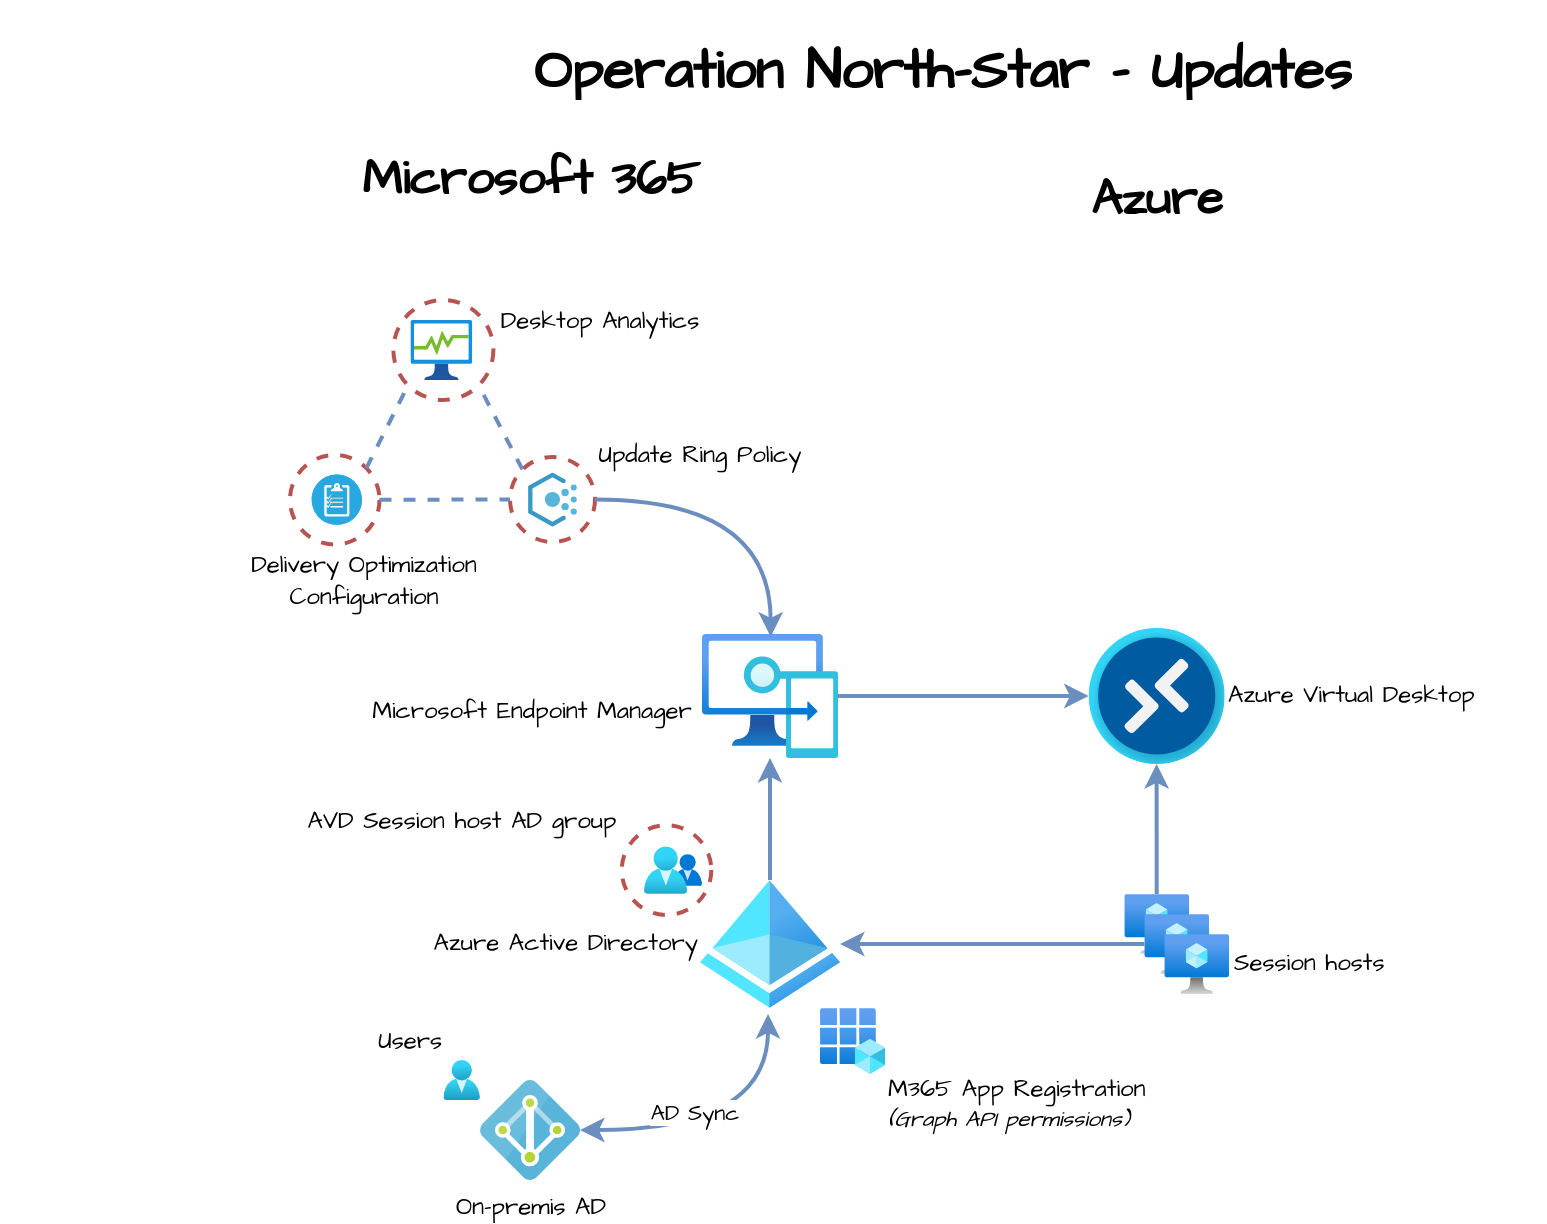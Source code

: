 <mxfile version="15.5.2" type="github">
  <diagram id="XPhHHCLm-9Wgk9YLsKPm" name="Page-1">
    <mxGraphModel dx="1953" dy="1800" grid="1" gridSize="10" guides="1" tooltips="1" connect="1" arrows="1" fold="1" page="1" pageScale="1" pageWidth="850" pageHeight="1100" math="0" shadow="0">
      <root>
        <mxCell id="0" />
        <mxCell id="1" parent="0" />
        <mxCell id="nBsCWUYdzX43SWLqqMjy-1" value="Azure Virtual Desktop" style="aspect=fixed;html=1;points=[];align=left;image;fontSize=12;image=img/lib/azure2/other/Windows_Virtual_Desktop.svg;labelPosition=right;verticalLabelPosition=middle;verticalAlign=middle;fontFamily=Architects Daughter;fontSource=https%3A%2F%2Ffonts.googleapis.com%2Fcss%3Ffamily%3DArchitects%2BDaughter;" parent="1" vertex="1">
          <mxGeometry x="434.34" y="174" width="68" height="68" as="geometry" />
        </mxCell>
        <mxCell id="nBsCWUYdzX43SWLqqMjy-2" value="" style="aspect=fixed;html=1;points=[];align=left;image;fontSize=12;image=img/lib/azure2/identity/App_Registrations.svg;labelPosition=right;verticalLabelPosition=middle;verticalAlign=middle;fontFamily=Architects Daughter;fontSource=https%3A%2F%2Ffonts.googleapis.com%2Fcss%3Ffamily%3DArchitects%2BDaughter;" parent="1" vertex="1">
          <mxGeometry x="300" y="364" width="32.49" height="33" as="geometry" />
        </mxCell>
        <mxCell id="nBsCWUYdzX43SWLqqMjy-15" style="edgeStyle=orthogonalEdgeStyle;curved=1;orthogonalLoop=1;jettySize=auto;html=1;strokeWidth=2;fillColor=#dae8fc;strokeColor=#6c8ebf;" parent="1" source="nBsCWUYdzX43SWLqqMjy-3" target="nBsCWUYdzX43SWLqqMjy-13" edge="1">
          <mxGeometry relative="1" as="geometry" />
        </mxCell>
        <mxCell id="nBsCWUYdzX43SWLqqMjy-3" value="Azure Active Directory" style="aspect=fixed;html=1;points=[];align=right;image;fontSize=12;image=img/lib/azure2/identity/Azure_Active_Directory.svg;labelPosition=left;verticalLabelPosition=middle;verticalAlign=middle;fontFamily=Architects Daughter;fontSource=https%3A%2F%2Ffonts.googleapis.com%2Fcss%3Ffamily%3DArchitects%2BDaughter;" parent="1" vertex="1">
          <mxGeometry x="240" y="300" width="70" height="64" as="geometry" />
        </mxCell>
        <mxCell id="nBsCWUYdzX43SWLqqMjy-8" style="edgeStyle=orthogonalEdgeStyle;orthogonalLoop=1;jettySize=auto;html=1;fillColor=#dae8fc;strokeColor=#6c8ebf;curved=1;strokeWidth=2;" parent="1" source="nBsCWUYdzX43SWLqqMjy-4" target="nBsCWUYdzX43SWLqqMjy-1" edge="1">
          <mxGeometry relative="1" as="geometry" />
        </mxCell>
        <mxCell id="nBsCWUYdzX43SWLqqMjy-4" value="" style="aspect=fixed;html=1;points=[];align=center;image;fontSize=12;image=img/lib/azure2/compute/Virtual_Machine.svg;" parent="1" vertex="1">
          <mxGeometry x="452.17" y="307" width="32.34" height="30" as="geometry" />
        </mxCell>
        <mxCell id="nBsCWUYdzX43SWLqqMjy-11" style="edgeStyle=orthogonalEdgeStyle;curved=1;orthogonalLoop=1;jettySize=auto;html=1;strokeWidth=2;fillColor=#dae8fc;strokeColor=#6c8ebf;" parent="1" source="nBsCWUYdzX43SWLqqMjy-5" target="nBsCWUYdzX43SWLqqMjy-3" edge="1">
          <mxGeometry relative="1" as="geometry" />
        </mxCell>
        <mxCell id="nBsCWUYdzX43SWLqqMjy-5" value="" style="aspect=fixed;html=1;points=[];align=left;image;fontSize=12;image=img/lib/azure2/compute/Virtual_Machine.svg;labelPosition=right;verticalLabelPosition=middle;verticalAlign=middle;" parent="1" vertex="1">
          <mxGeometry x="462.17" y="317" width="32.34" height="30" as="geometry" />
        </mxCell>
        <mxCell id="nBsCWUYdzX43SWLqqMjy-6" value="Session hosts" style="aspect=fixed;html=1;points=[];align=left;image;fontSize=12;image=img/lib/azure2/compute/Virtual_Machine.svg;labelPosition=right;verticalLabelPosition=middle;verticalAlign=middle;fontFamily=Architects Daughter;fontSource=https%3A%2F%2Ffonts.googleapis.com%2Fcss%3Ffamily%3DArchitects%2BDaughter;" parent="1" vertex="1">
          <mxGeometry x="472.17" y="327" width="32.34" height="30" as="geometry" />
        </mxCell>
        <mxCell id="nBsCWUYdzX43SWLqqMjy-14" style="edgeStyle=orthogonalEdgeStyle;curved=1;orthogonalLoop=1;jettySize=auto;html=1;strokeWidth=2;fillColor=#dae8fc;strokeColor=#6c8ebf;" parent="1" source="nBsCWUYdzX43SWLqqMjy-13" target="nBsCWUYdzX43SWLqqMjy-1" edge="1">
          <mxGeometry relative="1" as="geometry" />
        </mxCell>
        <mxCell id="nBsCWUYdzX43SWLqqMjy-13" value="" style="aspect=fixed;html=1;points=[];align=right;image;fontSize=12;image=img/lib/azure2/intune/Intune.svg;labelPosition=left;verticalLabelPosition=bottom;verticalAlign=top;fontFamily=Architects Daughter;fontSource=https%3A%2F%2Ffonts.googleapis.com%2Fcss%3Ffamily%3DArchitects%2BDaughter;" parent="1" vertex="1">
          <mxGeometry x="241" y="177" width="68" height="62" as="geometry" />
        </mxCell>
        <mxCell id="nBsCWUYdzX43SWLqqMjy-19" style="edgeStyle=orthogonalEdgeStyle;curved=1;orthogonalLoop=1;jettySize=auto;html=1;entryX=0.486;entryY=1.047;entryDx=0;entryDy=0;entryPerimeter=0;strokeWidth=2;fillColor=#dae8fc;strokeColor=#6c8ebf;startArrow=classic;startFill=1;" parent="1" source="nBsCWUYdzX43SWLqqMjy-18" target="nBsCWUYdzX43SWLqqMjy-3" edge="1">
          <mxGeometry relative="1" as="geometry" />
        </mxCell>
        <mxCell id="nBsCWUYdzX43SWLqqMjy-20" value="AD Sync" style="edgeLabel;html=1;align=center;verticalAlign=middle;resizable=0;points=[];fontFamily=Architects Daughter;fontSource=https%3A%2F%2Ffonts.googleapis.com%2Fcss%3Ffamily%3DArchitects%2BDaughter;" parent="nBsCWUYdzX43SWLqqMjy-19" vertex="1" connectable="0">
          <mxGeometry x="-0.25" y="9" relative="1" as="geometry">
            <mxPoint as="offset" />
          </mxGeometry>
        </mxCell>
        <mxCell id="nBsCWUYdzX43SWLqqMjy-18" value="On-premis AD" style="sketch=0;aspect=fixed;html=1;points=[];align=center;image;fontSize=12;image=img/lib/mscae/Active_Directory.svg;fontFamily=Architects Daughter;fontSource=https%3A%2F%2Ffonts.googleapis.com%2Fcss%3Ffamily%3DArchitects%2BDaughter;" parent="1" vertex="1">
          <mxGeometry x="130" y="400" width="50" height="50" as="geometry" />
        </mxCell>
        <mxCell id="nBsCWUYdzX43SWLqqMjy-27" value="&lt;h1 style=&quot;font-size: 28px&quot;&gt;&lt;font style=&quot;font-size: 28px&quot;&gt;Operation North-Star - Updates&lt;/font&gt;&lt;/h1&gt;" style="text;html=1;strokeColor=none;fillColor=none;spacing=5;spacingTop=-20;whiteSpace=wrap;overflow=hidden;rounded=0;fontFamily=Architects Daughter;fontSource=https%3A%2F%2Ffonts.googleapis.com%2Fcss%3Ffamily%3DArchitects%2BDaughter;fontSize=28;" parent="1" vertex="1">
          <mxGeometry x="152.49" y="-130" width="510" height="40" as="geometry" />
        </mxCell>
        <mxCell id="nBsCWUYdzX43SWLqqMjy-40" value="Azure" style="text;strokeColor=none;fillColor=none;html=1;fontSize=24;fontStyle=1;verticalAlign=middle;align=center;fontFamily=Architects Daughter;fontSource=https%3A%2F%2Ffonts.googleapis.com%2Fcss%3Ffamily%3DArchitects%2BDaughter;" parent="1" vertex="1">
          <mxGeometry x="418.34" y="-60" width="100" height="40" as="geometry" />
        </mxCell>
        <mxCell id="nBsCWUYdzX43SWLqqMjy-55" value="Microsoft 365" style="text;strokeColor=none;fillColor=none;html=1;fontSize=24;fontStyle=1;verticalAlign=middle;align=center;fontFamily=Architects Daughter;fontSource=https%3A%2F%2Ffonts.googleapis.com%2Fcss%3Ffamily%3DArchitects%2BDaughter;" parent="1" vertex="1">
          <mxGeometry x="105" y="-70" width="100" height="40" as="geometry" />
        </mxCell>
        <mxCell id="nBsCWUYdzX43SWLqqMjy-62" value="" style="aspect=fixed;html=1;points=[];align=right;image;fontSize=12;image=img/lib/azure2/identity/Groups.svg;dashed=1;fontFamily=Architects Daughter;fontSource=https%3A%2F%2Ffonts.googleapis.com%2Fcss%3Ffamily%3DArchitects%2BDaughter;fontColor=#000000;strokeWidth=3;fillColor=none;labelPosition=left;verticalLabelPosition=top;verticalAlign=bottom;" parent="1" vertex="1">
          <mxGeometry x="212" y="283.12" width="29" height="23.88" as="geometry" />
        </mxCell>
        <mxCell id="nBsCWUYdzX43SWLqqMjy-63" value="Users" style="aspect=fixed;html=1;points=[];align=right;image;fontSize=12;image=img/lib/azure2/identity/Users.svg;dashed=1;fontFamily=Architects Daughter;fontSource=https%3A%2F%2Ffonts.googleapis.com%2Fcss%3Ffamily%3DArchitects%2BDaughter;fontColor=#000000;strokeWidth=3;fillColor=none;labelPosition=left;verticalLabelPosition=top;verticalAlign=bottom;" parent="1" vertex="1">
          <mxGeometry x="111.71" y="390" width="18.29" height="20" as="geometry" />
        </mxCell>
        <mxCell id="A9tMjpqkmuNuvl3mLpHb-4" value="&lt;span style=&quot;font-family: &amp;#34;architects daughter&amp;#34; ; text-align: right ; background-color: rgb(255 , 255 , 255)&quot;&gt;AVD Session host AD group&lt;/span&gt;" style="text;html=1;strokeColor=none;fillColor=none;align=center;verticalAlign=middle;whiteSpace=wrap;rounded=0;dashed=1;" parent="1" vertex="1">
          <mxGeometry x="40.86" y="260" width="160" height="20" as="geometry" />
        </mxCell>
        <mxCell id="A9tMjpqkmuNuvl3mLpHb-6" value="&lt;span style=&quot;color: rgb(0 , 0 , 0) ; font-family: &amp;#34;architects daughter&amp;#34; ; font-size: 12px ; font-style: normal ; font-weight: 400 ; letter-spacing: normal ; text-align: left ; text-indent: 0px ; text-transform: none ; word-spacing: 0px ; background-color: rgb(255 , 255 , 255) ; display: inline ; float: none&quot;&gt;M365 App Registration&lt;/span&gt;&lt;br style=&quot;color: rgb(0 , 0 , 0) ; font-family: &amp;#34;architects daughter&amp;#34; ; font-size: 12px ; font-style: normal ; font-weight: 400 ; letter-spacing: normal ; text-align: left ; text-indent: 0px ; text-transform: none ; word-spacing: 0px&quot;&gt;&lt;font style=&quot;color: rgb(0 , 0 , 0) ; font-family: &amp;#34;architects daughter&amp;#34; ; font-style: normal ; font-weight: 400 ; letter-spacing: normal ; text-align: left ; text-indent: 0px ; text-transform: none ; word-spacing: 0px&quot; size=&quot;1&quot;&gt;&lt;i style=&quot;font-size: 11px&quot;&gt;(Graph API permissions)&lt;/i&gt;&lt;/font&gt;" style="text;whiteSpace=wrap;html=1;" parent="1" vertex="1">
          <mxGeometry x="332.49" y="390" width="150" height="50" as="geometry" />
        </mxCell>
        <mxCell id="SXY2PGrCGi5gm-ooBNrk-11" value="" style="ellipse;whiteSpace=wrap;html=1;aspect=fixed;dashed=1;strokeWidth=2;strokeColor=#b85450;fillColor=none;" parent="1" vertex="1">
          <mxGeometry x="200.86" y="272.65" width="44.81" height="44.81" as="geometry" />
        </mxCell>
        <mxCell id="JnPFrYWUim7QjzS_rn2U-6" value="" style="group" parent="1" vertex="1" connectable="0">
          <mxGeometry x="-110" y="-10" width="430" height="142.25" as="geometry" />
        </mxCell>
        <mxCell id="d7Z2iAcqk1f-dhNnv_J7-3" value="" style="ellipse;whiteSpace=wrap;html=1;aspect=fixed;dashed=1;strokeWidth=2;strokeColor=#b85450;fillColor=none;" parent="JnPFrYWUim7QjzS_rn2U-6" vertex="1">
          <mxGeometry x="145" y="97.5" width="44.75" height="44.75" as="geometry" />
        </mxCell>
        <mxCell id="JnPFrYWUim7QjzS_rn2U-5" value="" style="group" parent="JnPFrYWUim7QjzS_rn2U-6" vertex="1" connectable="0">
          <mxGeometry width="430" height="141" as="geometry" />
        </mxCell>
        <mxCell id="_bpsfl8kZRqbAkMUSs4C-2" value="&lt;span style=&quot;font-family: &amp;#34;architects daughter&amp;#34; ; text-align: right ; background-color: rgb(255 , 255 , 255)&quot;&gt;Update Ring Policy&lt;br&gt;&lt;/span&gt;" style="text;html=1;strokeColor=none;fillColor=none;align=center;verticalAlign=middle;whiteSpace=wrap;rounded=0;dashed=1;" parent="JnPFrYWUim7QjzS_rn2U-5" vertex="1">
          <mxGeometry x="270" y="87.31" width="160" height="20" as="geometry" />
        </mxCell>
        <mxCell id="d7Z2iAcqk1f-dhNnv_J7-1" value="" style="fillColor=#28A8E0;verticalLabelPosition=bottom;sketch=0;html=1;strokeColor=#ffffff;verticalAlign=top;align=center;points=[[0.145,0.145,0],[0.5,0,0],[0.855,0.145,0],[1,0.5,0],[0.855,0.855,0],[0.5,1,0],[0.145,0.855,0],[0,0.5,0]];pointerEvents=1;shape=mxgraph.cisco_safe.compositeIcon;bgIcon=ellipse;resIcon=mxgraph.cisco_safe.capability.policy_configuration;" parent="JnPFrYWUim7QjzS_rn2U-5" vertex="1">
          <mxGeometry x="155.86" y="107.31" width="25.12" height="25.12" as="geometry" />
        </mxCell>
        <mxCell id="SXY2PGrCGi5gm-ooBNrk-3" value="&lt;span style=&quot;font-family: &amp;#34;architects daughter&amp;#34; ; text-align: right ; background-color: rgb(255 , 255 , 255)&quot;&gt;Desktop Analytics&lt;br&gt;&lt;/span&gt;" style="text;html=1;strokeColor=none;fillColor=none;align=center;verticalAlign=middle;whiteSpace=wrap;rounded=0;dashed=1;" parent="JnPFrYWUim7QjzS_rn2U-5" vertex="1">
          <mxGeometry x="220" y="20" width="160" height="20" as="geometry" />
        </mxCell>
        <mxCell id="JnPFrYWUim7QjzS_rn2U-1" value="" style="group" parent="JnPFrYWUim7QjzS_rn2U-5" vertex="1" connectable="0">
          <mxGeometry x="195.69" y="20" width="50" height="50" as="geometry" />
        </mxCell>
        <mxCell id="SXY2PGrCGi5gm-ooBNrk-2" value="" style="ellipse;whiteSpace=wrap;html=1;aspect=fixed;dashed=1;strokeWidth=2;strokeColor=#b85450;fillColor=none;" parent="JnPFrYWUim7QjzS_rn2U-1" vertex="1">
          <mxGeometry x="1" width="50" height="50" as="geometry" />
        </mxCell>
        <mxCell id="SXY2PGrCGi5gm-ooBNrk-1" value="" style="aspect=fixed;html=1;points=[];align=center;image;fontSize=12;image=img/lib/azure2/general/Process_Explorer.svg;hachureGap=4;pointerEvents=0;fontFamily=Indie Flower;fontSource=https%3A%2F%2Ffonts.googleapis.com%2Fcss%3Ffamily%3DIndie%2BFlower;" parent="JnPFrYWUim7QjzS_rn2U-1" vertex="1">
          <mxGeometry x="9.55" y="10" width="30.89" height="30" as="geometry" />
        </mxCell>
        <mxCell id="JnPFrYWUim7QjzS_rn2U-2" value="" style="group" parent="JnPFrYWUim7QjzS_rn2U-5" vertex="1" connectable="0">
          <mxGeometry x="255" y="98.5" width="42.5" height="42.5" as="geometry" />
        </mxCell>
        <mxCell id="A9tMjpqkmuNuvl3mLpHb-5" value="" style="ellipse;whiteSpace=wrap;html=1;aspect=fixed;dashed=1;strokeWidth=2;strokeColor=#b85450;fillColor=none;" parent="JnPFrYWUim7QjzS_rn2U-2" vertex="1">
          <mxGeometry width="42.5" height="42.5" as="geometry" />
        </mxCell>
        <mxCell id="_bpsfl8kZRqbAkMUSs4C-1" value="" style="sketch=0;aspect=fixed;html=1;points=[];align=center;image;fontSize=12;image=img/lib/mscae/Policy.svg;" parent="JnPFrYWUim7QjzS_rn2U-2" vertex="1">
          <mxGeometry x="9.04" y="7.69" width="24.42" height="27.13" as="geometry" />
        </mxCell>
        <mxCell id="SXY2PGrCGi5gm-ooBNrk-9" value="" style="endArrow=none;dashed=1;html=1;fontFamily=Indie Flower;fontSource=https%3A%2F%2Ffonts.googleapis.com%2Fcss%3Ffamily%3DIndie%2BFlower;fontSize=12;sourcePerimeterSpacing=8;targetPerimeterSpacing=8;strokeWidth=2;fillColor=#dae8fc;strokeColor=#6c8ebf;entryX=1;entryY=1;entryDx=0;entryDy=0;exitX=0;exitY=0;exitDx=0;exitDy=0;" parent="JnPFrYWUim7QjzS_rn2U-5" source="A9tMjpqkmuNuvl3mLpHb-5" target="SXY2PGrCGi5gm-ooBNrk-2" edge="1">
          <mxGeometry width="50" height="50" relative="1" as="geometry">
            <mxPoint x="191.036" y="116.214" as="sourcePoint" />
            <mxPoint x="215.994" y="86.178" as="targetPoint" />
          </mxGeometry>
        </mxCell>
        <mxCell id="SXY2PGrCGi5gm-ooBNrk-8" value="" style="endArrow=none;dashed=1;html=1;fontFamily=Indie Flower;fontSource=https%3A%2F%2Ffonts.googleapis.com%2Fcss%3Ffamily%3DIndie%2BFlower;fontSize=12;sourcePerimeterSpacing=8;targetPerimeterSpacing=8;strokeWidth=2;fillColor=#dae8fc;strokeColor=#6c8ebf;entryX=0;entryY=1;entryDx=0;entryDy=0;exitX=1;exitY=0;exitDx=0;exitDy=0;" parent="JnPFrYWUim7QjzS_rn2U-6" source="d7Z2iAcqk1f-dhNnv_J7-3" target="SXY2PGrCGi5gm-ooBNrk-2" edge="1">
          <mxGeometry width="50" height="50" relative="1" as="geometry">
            <mxPoint x="175" y="108.25" as="sourcePoint" />
            <mxPoint x="225" y="58.25" as="targetPoint" />
          </mxGeometry>
        </mxCell>
        <mxCell id="SXY2PGrCGi5gm-ooBNrk-10" value="" style="endArrow=none;dashed=1;html=1;fontFamily=Indie Flower;fontSource=https%3A%2F%2Ffonts.googleapis.com%2Fcss%3Ffamily%3DIndie%2BFlower;fontSize=12;sourcePerimeterSpacing=8;targetPerimeterSpacing=8;strokeWidth=2;fillColor=#dae8fc;strokeColor=#6c8ebf;entryX=0;entryY=0.5;entryDx=0;entryDy=0;exitX=1;exitY=0.5;exitDx=0;exitDy=0;" parent="JnPFrYWUim7QjzS_rn2U-6" source="d7Z2iAcqk1f-dhNnv_J7-3" target="A9tMjpqkmuNuvl3mLpHb-5" edge="1">
          <mxGeometry width="50" height="50" relative="1" as="geometry">
            <mxPoint x="201.036" y="126.214" as="sourcePoint" />
            <mxPoint x="225.994" y="96.178" as="targetPoint" />
          </mxGeometry>
        </mxCell>
        <mxCell id="Vu-hyjjE2dV2V6E6BwuZ-2" value="&lt;span style=&quot;font-family: &amp;#34;architects daughter&amp;#34; ; text-align: right ; background-color: rgb(255 , 255 , 255)&quot;&gt;Microsoft Endpoint Manager&lt;/span&gt;" style="text;html=1;strokeColor=none;fillColor=none;align=center;verticalAlign=middle;whiteSpace=wrap;rounded=0;" vertex="1" parent="1">
          <mxGeometry x="65.67" y="200" width="180" height="30" as="geometry" />
        </mxCell>
        <mxCell id="d7Z2iAcqk1f-dhNnv_J7-2" value="&lt;span style=&quot;font-family: &amp;#34;architects daughter&amp;#34; ; text-align: right ; background-color: rgb(255 , 255 , 255)&quot;&gt;Delivery Optimization Configuration&lt;br&gt;&lt;/span&gt;" style="text;html=1;strokeColor=none;fillColor=none;align=center;verticalAlign=middle;whiteSpace=wrap;rounded=0;dashed=1;" parent="1" vertex="1">
          <mxGeometry x="-7.51" y="140" width="160" height="20" as="geometry" />
        </mxCell>
        <mxCell id="Vu-hyjjE2dV2V6E6BwuZ-5" style="edgeStyle=orthogonalEdgeStyle;curved=1;orthogonalLoop=1;jettySize=auto;html=1;entryX=0.505;entryY=0.022;entryDx=0;entryDy=0;entryPerimeter=0;startArrow=none;startFill=0;endArrow=classic;endFill=1;strokeWidth=2;fillColor=#dae8fc;strokeColor=#6c8ebf;" edge="1" parent="1" source="A9tMjpqkmuNuvl3mLpHb-5" target="nBsCWUYdzX43SWLqqMjy-13">
          <mxGeometry relative="1" as="geometry" />
        </mxCell>
      </root>
    </mxGraphModel>
  </diagram>
</mxfile>
